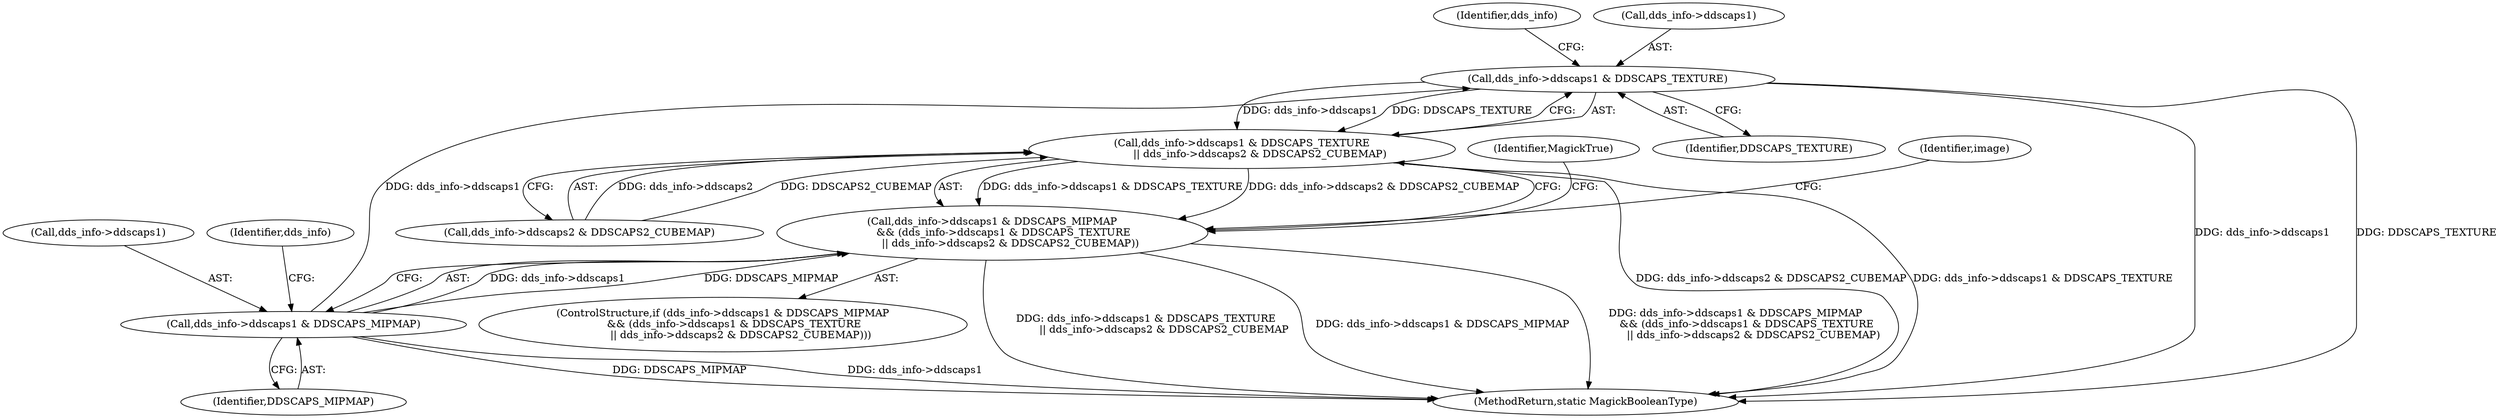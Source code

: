 digraph "0_ImageMagick_d7325bac173492b358417a0ad49fabad44447d52_6@pointer" {
"1000120" [label="(Call,dds_info->ddscaps1 & DDSCAPS_TEXTURE)"];
"1000114" [label="(Call,dds_info->ddscaps1 & DDSCAPS_MIPMAP)"];
"1000119" [label="(Call,dds_info->ddscaps1 & DDSCAPS_TEXTURE\n           || dds_info->ddscaps2 & DDSCAPS2_CUBEMAP)"];
"1000113" [label="(Call,dds_info->ddscaps1 & DDSCAPS_MIPMAP\n       && (dds_info->ddscaps1 & DDSCAPS_TEXTURE\n           || dds_info->ddscaps2 & DDSCAPS2_CUBEMAP))"];
"1000120" [label="(Call,dds_info->ddscaps1 & DDSCAPS_TEXTURE)"];
"1000127" [label="(Identifier,dds_info)"];
"1000124" [label="(Identifier,DDSCAPS_TEXTURE)"];
"1000113" [label="(Call,dds_info->ddscaps1 & DDSCAPS_MIPMAP\n       && (dds_info->ddscaps1 & DDSCAPS_TEXTURE\n           || dds_info->ddscaps2 & DDSCAPS2_CUBEMAP))"];
"1000115" [label="(Call,dds_info->ddscaps1)"];
"1000134" [label="(Identifier,image)"];
"1000118" [label="(Identifier,DDSCAPS_MIPMAP)"];
"1000121" [label="(Call,dds_info->ddscaps1)"];
"1000119" [label="(Call,dds_info->ddscaps1 & DDSCAPS_TEXTURE\n           || dds_info->ddscaps2 & DDSCAPS2_CUBEMAP)"];
"1000201" [label="(MethodReturn,static MagickBooleanType)"];
"1000112" [label="(ControlStructure,if (dds_info->ddscaps1 & DDSCAPS_MIPMAP\n       && (dds_info->ddscaps1 & DDSCAPS_TEXTURE\n           || dds_info->ddscaps2 & DDSCAPS2_CUBEMAP)))"];
"1000200" [label="(Identifier,MagickTrue)"];
"1000125" [label="(Call,dds_info->ddscaps2 & DDSCAPS2_CUBEMAP)"];
"1000114" [label="(Call,dds_info->ddscaps1 & DDSCAPS_MIPMAP)"];
"1000122" [label="(Identifier,dds_info)"];
"1000120" -> "1000119"  [label="AST: "];
"1000120" -> "1000124"  [label="CFG: "];
"1000121" -> "1000120"  [label="AST: "];
"1000124" -> "1000120"  [label="AST: "];
"1000127" -> "1000120"  [label="CFG: "];
"1000119" -> "1000120"  [label="CFG: "];
"1000120" -> "1000201"  [label="DDG: dds_info->ddscaps1"];
"1000120" -> "1000201"  [label="DDG: DDSCAPS_TEXTURE"];
"1000120" -> "1000119"  [label="DDG: dds_info->ddscaps1"];
"1000120" -> "1000119"  [label="DDG: DDSCAPS_TEXTURE"];
"1000114" -> "1000120"  [label="DDG: dds_info->ddscaps1"];
"1000114" -> "1000113"  [label="AST: "];
"1000114" -> "1000118"  [label="CFG: "];
"1000115" -> "1000114"  [label="AST: "];
"1000118" -> "1000114"  [label="AST: "];
"1000122" -> "1000114"  [label="CFG: "];
"1000113" -> "1000114"  [label="CFG: "];
"1000114" -> "1000201"  [label="DDG: DDSCAPS_MIPMAP"];
"1000114" -> "1000201"  [label="DDG: dds_info->ddscaps1"];
"1000114" -> "1000113"  [label="DDG: dds_info->ddscaps1"];
"1000114" -> "1000113"  [label="DDG: DDSCAPS_MIPMAP"];
"1000119" -> "1000113"  [label="AST: "];
"1000119" -> "1000125"  [label="CFG: "];
"1000125" -> "1000119"  [label="AST: "];
"1000113" -> "1000119"  [label="CFG: "];
"1000119" -> "1000201"  [label="DDG: dds_info->ddscaps2 & DDSCAPS2_CUBEMAP"];
"1000119" -> "1000201"  [label="DDG: dds_info->ddscaps1 & DDSCAPS_TEXTURE"];
"1000119" -> "1000113"  [label="DDG: dds_info->ddscaps1 & DDSCAPS_TEXTURE"];
"1000119" -> "1000113"  [label="DDG: dds_info->ddscaps2 & DDSCAPS2_CUBEMAP"];
"1000125" -> "1000119"  [label="DDG: dds_info->ddscaps2"];
"1000125" -> "1000119"  [label="DDG: DDSCAPS2_CUBEMAP"];
"1000113" -> "1000112"  [label="AST: "];
"1000134" -> "1000113"  [label="CFG: "];
"1000200" -> "1000113"  [label="CFG: "];
"1000113" -> "1000201"  [label="DDG: dds_info->ddscaps1 & DDSCAPS_TEXTURE\n           || dds_info->ddscaps2 & DDSCAPS2_CUBEMAP"];
"1000113" -> "1000201"  [label="DDG: dds_info->ddscaps1 & DDSCAPS_MIPMAP"];
"1000113" -> "1000201"  [label="DDG: dds_info->ddscaps1 & DDSCAPS_MIPMAP\n       && (dds_info->ddscaps1 & DDSCAPS_TEXTURE\n           || dds_info->ddscaps2 & DDSCAPS2_CUBEMAP)"];
}
